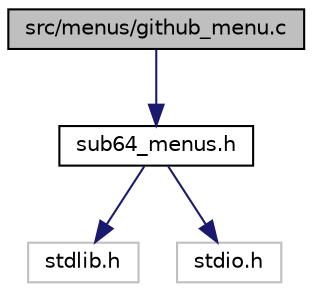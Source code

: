 digraph "src/menus/github_menu.c"
{
 // LATEX_PDF_SIZE
  edge [fontname="Helvetica",fontsize="10",labelfontname="Helvetica",labelfontsize="10"];
  node [fontname="Helvetica",fontsize="10",shape=record];
  Node1 [label="src/menus/github_menu.c",height=0.2,width=0.4,color="black", fillcolor="grey75", style="filled", fontcolor="black",tooltip="This file is used to show project github URL, current issues to the user."];
  Node1 -> Node2 [color="midnightblue",fontsize="10",style="solid",fontname="Helvetica"];
  Node2 [label="sub64_menus.h",height=0.2,width=0.4,color="black", fillcolor="white", style="filled",URL="$d1/d72/sub64__menus_8h.html",tooltip="This header file is used manage the sub64 appdata import/export system."];
  Node2 -> Node3 [color="midnightblue",fontsize="10",style="solid",fontname="Helvetica"];
  Node3 [label="stdlib.h",height=0.2,width=0.4,color="grey75", fillcolor="white", style="filled",tooltip=" "];
  Node2 -> Node4 [color="midnightblue",fontsize="10",style="solid",fontname="Helvetica"];
  Node4 [label="stdio.h",height=0.2,width=0.4,color="grey75", fillcolor="white", style="filled",tooltip=" "];
}
